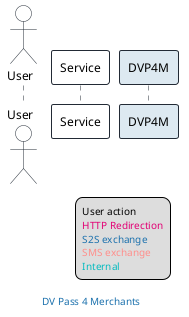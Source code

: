 @startuml
skinparam Default {
    FontName Consolas
    FontSize 12
    BackgroundColor #FFFFFF
}
skinparam Shadowing false
skinparam Padding 2
skinparam Sequence {
    ActorBorderColor #222A35
    ActorBackgroundColor #FFFFFF
    ArrowColor #black
    BackgroundColor #FFFFFF
    DividerBorderThickness 1
    LifeLineBackgroundColor #DDE9F1
    LifeLineBorderColor #222A35
    ParticipantBackgroundColor #FFFFFF
    ParticipantBorderColor #222A35
    ParticipantBorderThickness 1
}
skinparam Note {
    BackgroundColor #FAF0F5
    BorderColor #222A35
}

actor User
participant Service as Merchant
participant "DVP4M" as DV #DDE9F1

legend right
 <font size=10 color=000000>User action</font>
 <font size=10 color=E20074>HTTP Redirection</font>
 <font size=10 color=1C71AD>S2S exchange</font>
 <font size=10 color=FF8E8B>SMS exchange</font>
 <font size=10 color=04BBBF>Internal</font>
endlegend
center footer <font color=1C71AD>DV Pass 4 Merchants</font>
@enduml
